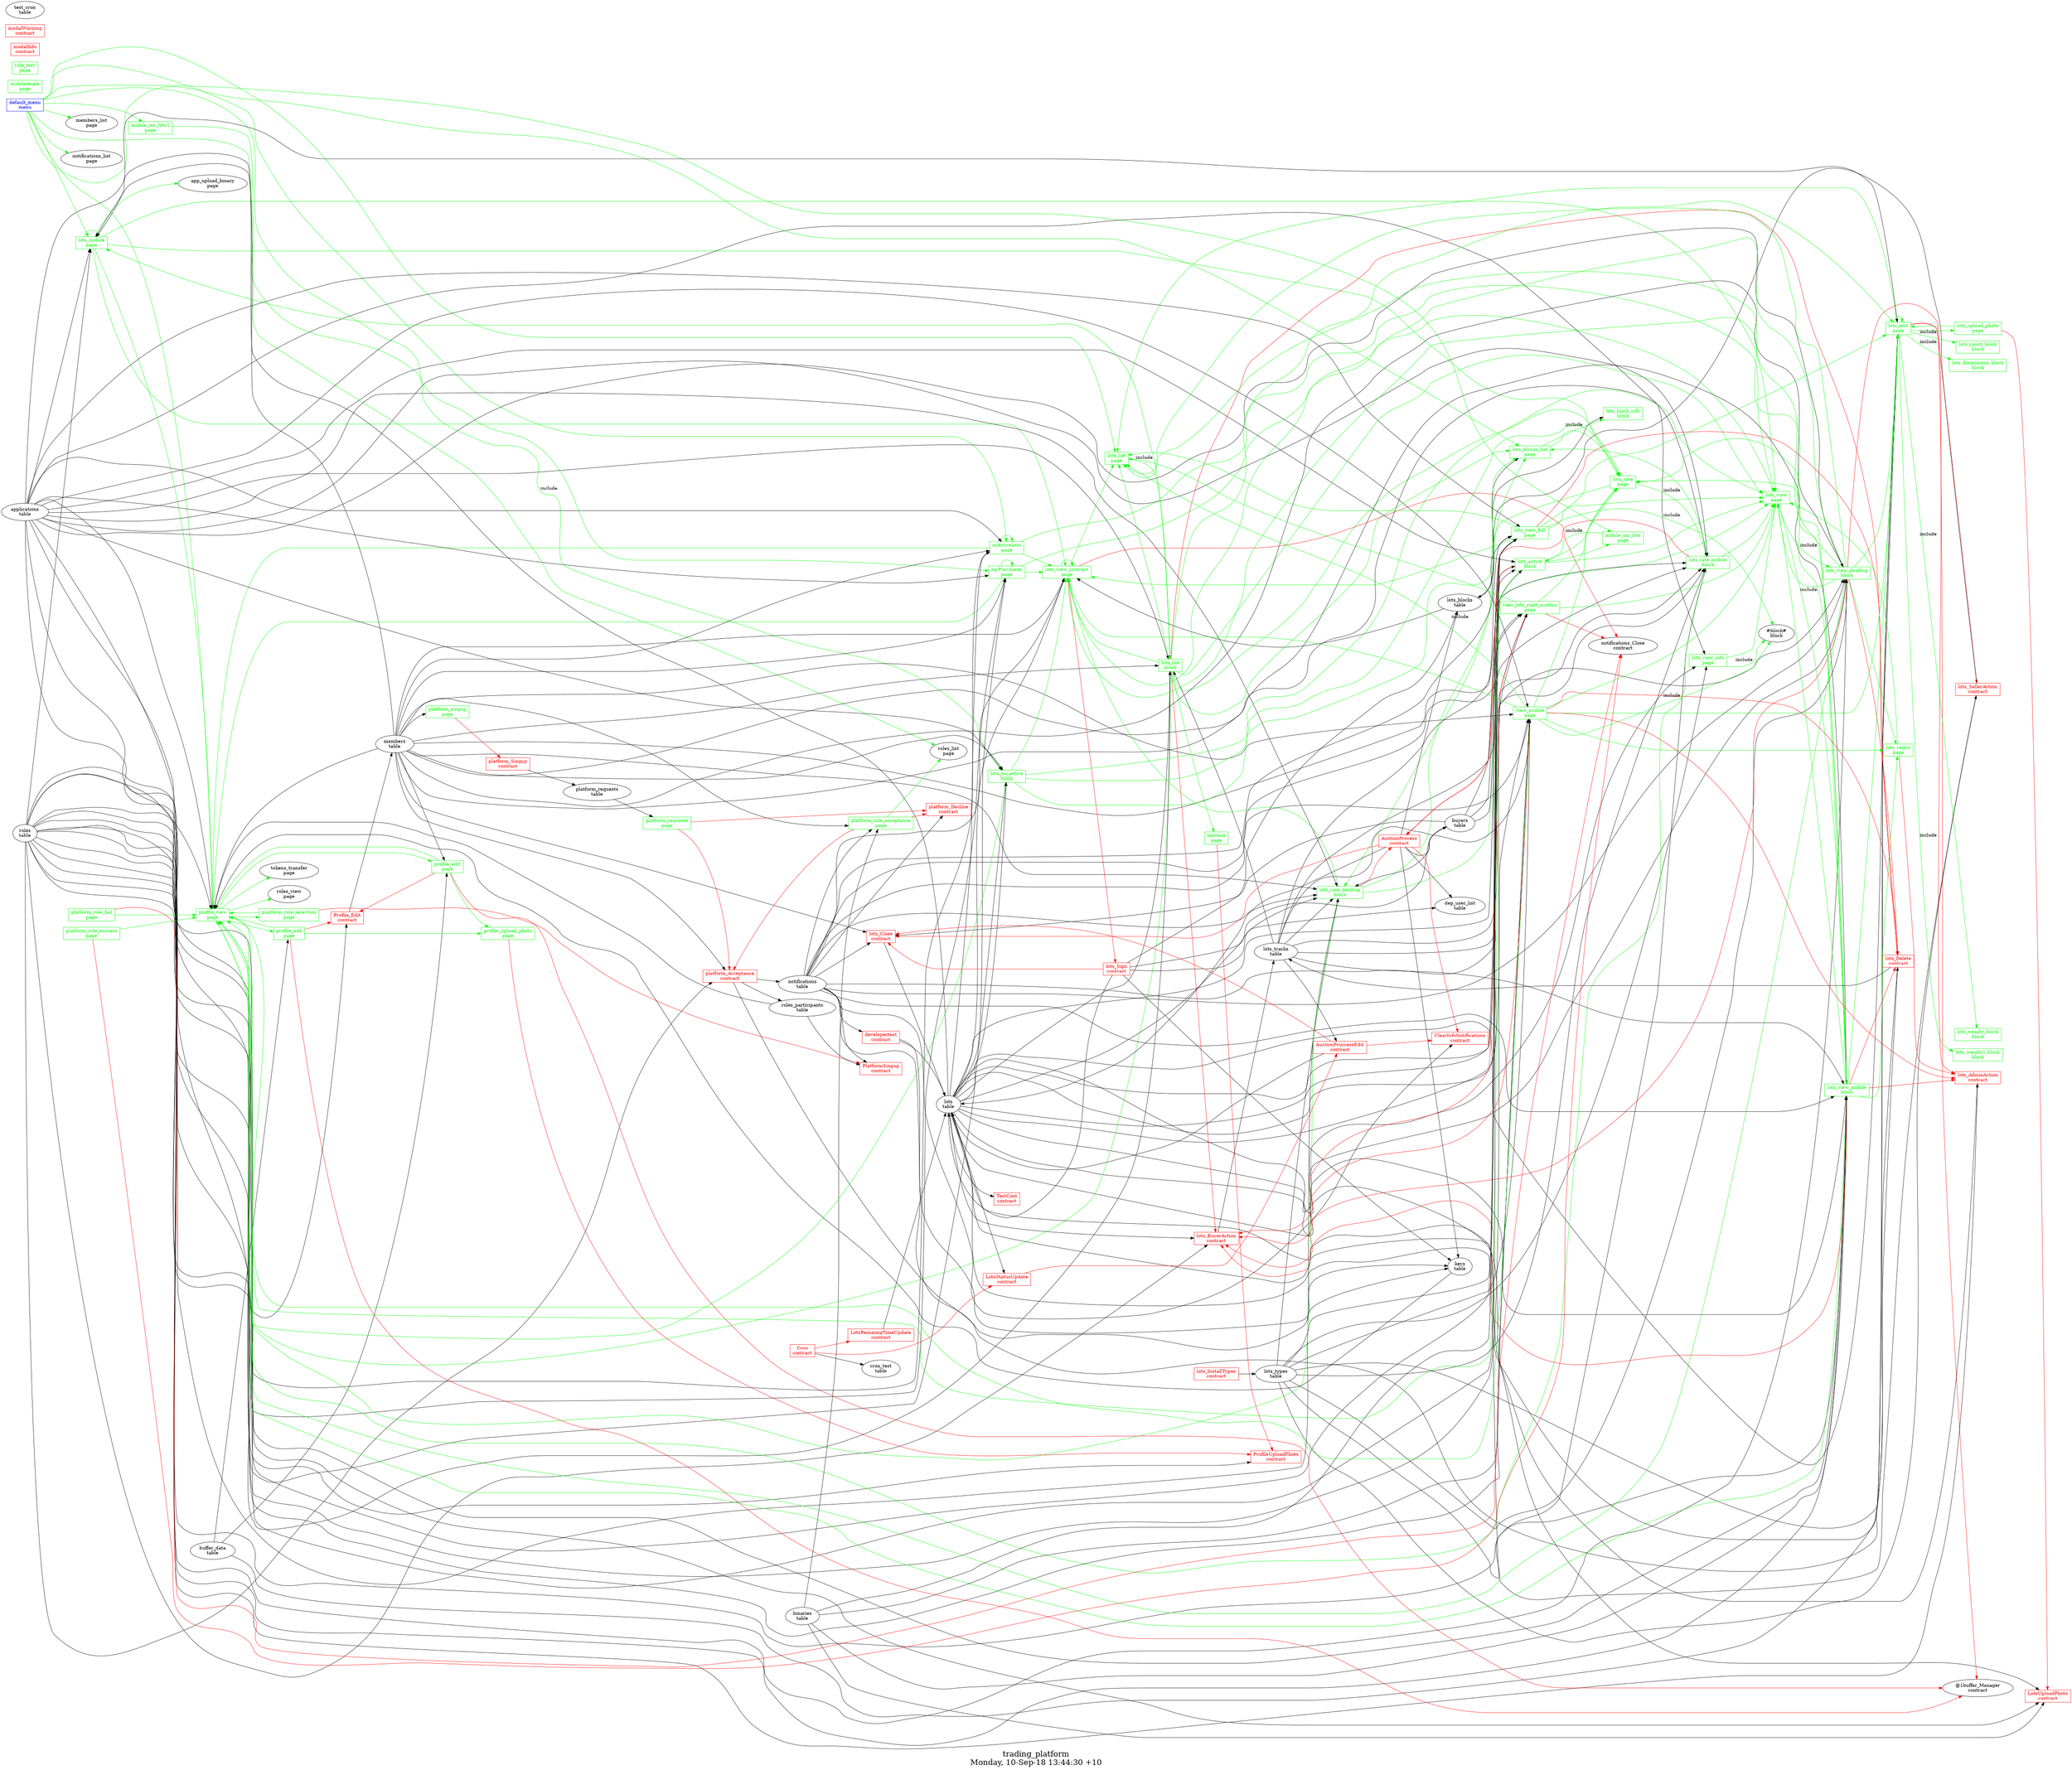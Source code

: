 digraph G {
fontsize="24";
label="trading_platform\nMonday, 10-Sep-18 13:44:30 +10";
nojustify=true;
ordering=out;
rankdir=LR;
size="30";
"default_menu\nmenu" -> "lots_mobile\npage"  [ color=green ]
"default_menu\nmenu" -> "lots_list\npage"  [ color=green ]
"default_menu\nmenu" -> "mActiveLots\npage"  [ color=green ]
"default_menu\nmenu" -> "mobile_my_lots\npage"  [ color=green ]
"default_menu\nmenu" -> "myPurchases\npage"  [ color=green ]
"default_menu\nmenu" -> "mobile_my_lots2\npage"  [ color=green ]
"default_menu\nmenu" -> "members_list\npage"  [ color=green ]
"default_menu\nmenu" -> "roles_list\npage"  [ color=green ]
"default_menu\nmenu" -> "notifications_list\npage"  [ color=green ]
"default_menu\nmenu" -> "profile_view\npage"  [ color=green ]
"default_menu\nmenu" -> "lots_blocks_list\npage"  [ color=green ]
"default_menu\nmenu" [color=blue, fontcolor=blue, group=menus, shape=record];
"lots_blocks\ntable" -> "lots_blocks_list\npage"
"lots_blocks_list\npage" -> "lots_rate\npage"  [ color=green ]
"lots_blocks_list\npage" -> "lots_block_info\nblock"  [ color=green, label=include ]
"lots_blocks_list\npage" [color=green, fontcolor=green, group=pages, shape=record];
"lots_edit\npage" -> "@1buffer_Manager\ncontract"  [ color=red ]
"lots_edit\npage" -> "lots_SellerAction\ncontract"  [ color=red ]
"applications\ntable" -> "lots_edit\npage"
"buffer_data\ntable" -> "lots_edit\npage"
"lots\ntable" -> "lots_edit\npage"
"lots_types\ntable" -> "lots_edit\npage"
"lots_edit\npage" -> "lots_upload_photo\npage"  [ color=green ]
"lots_edit\npage" -> "lots_list\npage"  [ color=green ]
"lots_edit\npage" -> "lots_edit\npage"  [ color=green ]
"lots_edit\npage" -> "lots_count_block\nblock"  [ color=green, label=include ]
"lots_edit\npage" -> "lots_dimensions_block\nblock"  [ color=green, label=include ]
"lots_edit\npage" -> "lots_weight_block\nblock"  [ color=green, label=include ]
"lots_edit\npage" -> "lots_weight2_block\nblock"  [ color=green, label=include ]
"lots_edit\npage" [color=green, fontcolor=green, group=pages, shape=record];
"lots_list\npage" -> "lots_list\nblock"  [ color=green, label=include ]
"lots_list\npage" [color=green, fontcolor=green, group=pages, shape=record];
"applications\ntable" -> "lots_mobile\npage"
"roles\ntable" -> "lots_mobile\npage"
"lots\ntable" -> "lots_mobile\npage"
"members\ntable" -> "lots_mobile\npage"
"lots_mobile\npage" -> "lots_mobile\npage"  [ color=green ]
"lots_mobile\npage" -> "app_upload_binary\npage"  [ color=green ]
"lots_mobile\npage" -> "lots_view\npage"  [ color=green ]
"lots_mobile\npage" -> "profile_view\npage"  [ color=green ]
"lots_mobile\npage" -> "lots_rate\npage"  [ color=green ]
"lots_mobile\npage" -> "lots_view_contract\npage"  [ color=green ]
"lots_mobile\npage" [color=green, fontcolor=green, group=pages, shape=record];
"lots_rate\npage" -> "lots_rate_desktop\nblock"  [ color=green, label=include ]
"lots_rate\npage" -> "lots_rate_mobile\nblock"  [ color=green, label=include ]
"lots_rate\npage" [color=green, fontcolor=green, group=pages, shape=record];
"lots_reject\npage" -> "lots_AdminAction\ncontract"  [ color=red ]
"lots_reject\npage" -> "lots_view\npage"  [ color=green ]
"lots_reject\npage" [color=green, fontcolor=green, group=pages, shape=record];
"lots_upload_photo\npage" -> "LotsUploadPhoto\ncontract"  [ color=red ]
"lots_upload_photo\npage" -> "lots_edit\npage"  [ color=green ]
"lots_upload_photo\npage" [color=green, fontcolor=green, group=pages, shape=record];
"lots_view\npage" -> "lots_view_desktop\nblock"  [ color=green, label=include ]
"lots_view\npage" -> "lots_view_mobile\nblock"  [ color=green, label=include ]
"lots_view\npage" [color=green, fontcolor=green, group=pages, shape=record];
"lots_view_contract\npage" -> "notifications_Close\ncontract"  [ color=red ]
"lots_view_contract\npage" -> "lots_Sign\ncontract"  [ color=red ]
"notifications\ntable" -> "lots_view_contract\npage"
"lots\ntable" -> "lots_view_contract\npage"
"members\ntable" -> "lots_view_contract\npage"
"lots_blocks\ntable" -> "lots_view_contract\npage"
"lots_view_contract\npage" -> "lots_list\npage"  [ color=green ]
"lots_view_contract\npage" -> "lots_view_contract\npage"  [ color=green ]
"lots_view_contract\npage" [color=green, fontcolor=green, group=pages, shape=record];
"lots_view_full\npage" -> "lots_Delete\ncontract"  [ color=red ]
"applications\ntable" -> "lots_view_full\npage"
"roles\ntable" -> "lots_view_full\npage"
"notifications\ntable" -> "lots_view_full\npage"
"lots\ntable" -> "lots_view_full\npage"
"lots_types\ntable" -> "lots_view_full\npage"
"lots_tracks\ntable" -> "lots_view_full\npage"
"binaries\ntable" -> "lots_view_full\npage"
"buyers\ntable" -> "lots_view_full\npage"
"lots_view_full\npage" -> "lots_view_contract\npage"  [ color=green ]
"lots_view_full\npage" -> "lots_view\npage"  [ color=green ]
"lots_view_full\npage" -> "lots_edit\npage"  [ color=green ]
"lots_view_full\npage" -> "lots_list\npage"  [ color=green ]
"lots_view_full\npage" -> "#block#\nblock"  [ color=green, label=include ]
"lots_view_full\npage" [color=green, fontcolor=green, group=pages, shape=record];
"applications\ntable" -> "lots_view_info\npage"
"lots\ntable" -> "lots_view_info\npage"
"lots_types\ntable" -> "lots_view_info\npage"
"lots_view_info\npage" -> "lots_view\npage"  [ color=green ]
"lots_view_info\npage" -> "#block#\nblock"  [ color=green, label=include ]
"lots_view_info\npage" [color=green, fontcolor=green, group=pages, shape=record];
"members\ntable" -> "mActiveLots\npage"
"roles\ntable" -> "mActiveLots\npage"
"applications\ntable" -> "mActiveLots\npage"
"lots\ntable" -> "mActiveLots\npage"
"mActiveLots\npage" -> "mActiveLots\npage"  [ color=green ]
"mActiveLots\npage" -> "lots_view\npage"  [ color=green ]
"mActiveLots\npage" -> "profile_view\npage"  [ color=green ]
"mActiveLots\npage" -> "lots_view_contract\npage"  [ color=green ]
"mActiveLots\npage" [color=green, fontcolor=green, group=pages, shape=record];
"mobileAngle\npage" [color=green, fontcolor=green, group=pages, shape=record];
"mobile_my_lots\npage" -> "lots_actice\nblock"  [ color=green, label=include ]
"mobile_my_lots\npage" [color=green, fontcolor=green, group=pages, shape=record];
"mobile_my_lots2\npage" -> "lots_no_active\nblock"  [ color=green, label=include ]
"mobile_my_lots2\npage" [color=green, fontcolor=green, group=pages, shape=record];
"members\ntable" -> "myPurchases\npage"
"roles\ntable" -> "myPurchases\npage"
"applications\ntable" -> "myPurchases\npage"
"lots\ntable" -> "myPurchases\npage"
"myPurchases\npage" -> "myPurchases\npage"  [ color=green ]
"myPurchases\npage" -> "lots_view\npage"  [ color=green ]
"myPurchases\npage" -> "profile_view\npage"  [ color=green ]
"myPurchases\npage" -> "lots_view_contract\npage"  [ color=green ]
"myPurchases\npage" [color=green, fontcolor=green, group=pages, shape=record];
"platform_requests\npage" -> "platform_Acceptance\ncontract"  [ color=red ]
"platform_requests\npage" -> "platform_Decline\ncontract"  [ color=red ]
"platform_requests\ntable" -> "platform_requests\npage"
"platform_requests\npage" [color=green, fontcolor=green, group=pages, shape=record];
"platform_role_acceptance\npage" -> "platform_Acceptance\ncontract"  [ color=red ]
"platform_role_acceptance\npage" -> "platform_Decline\ncontract"  [ color=red ]
"notifications\ntable" -> "platform_role_acceptance\npage"
"binaries\ntable" -> "platform_role_acceptance\npage"
"members\ntable" -> "platform_role_acceptance\npage"
"platform_role_acceptance\npage" -> "roles_list\npage"  [ color=green ]
"platform_role_acceptance\npage" [color=green, fontcolor=green, group=pages, shape=record];
"platform_role_fail\npage" -> "notifications_Close\ncontract"  [ color=red ]
"platform_role_fail\npage" -> "profile_view\npage"  [ color=green ]
"platform_role_fail\npage" [color=green, fontcolor=green, group=pages, shape=record];
"platform_role_selection\npage" -> "PlatformSingup\ncontract"  [ color=red ]
"platform_role_selection\npage" -> "profile_view\npage"  [ color=green ]
"platform_role_selection\npage" [color=green, fontcolor=green, group=pages, shape=record];
"platform_role_success\npage" -> "notifications_Close\ncontract"  [ color=red ]
"platform_role_success\npage" -> "profile_view\npage"  [ color=green ]
"platform_role_success\npage" [color=green, fontcolor=green, group=pages, shape=record];
"platform_singup\npage" -> "platform_Singup\ncontract"  [ color=red ]
"members\ntable" -> "platform_singup\npage"
"platform_singup\npage" [color=green, fontcolor=green, group=pages, shape=record];
"profile_add\npage" -> "@1buffer_Manager\ncontract"  [ color=red ]
"profile_add\npage" -> "Profile_Edit\ncontract"  [ color=red ]
"buffer_data\ntable" -> "profile_add\npage"
"profile_add\npage" -> "profile_view\npage"  [ color=green ]
"profile_add\npage" -> "profile_upload_photo\npage"  [ color=green ]
"profile_add\npage" [color=green, fontcolor=green, group=pages, shape=record];
"profile_edit\npage" -> "@1buffer_Manager\ncontract"  [ color=red ]
"profile_edit\npage" -> "Profile_Edit\ncontract"  [ color=red ]
"members\ntable" -> "profile_edit\npage"
"buffer_data\ntable" -> "profile_edit\npage"
"profile_edit\npage" -> "profile_view\npage"  [ color=green ]
"profile_edit\npage" -> "profile_upload_photo\npage"  [ color=green ]
"profile_edit\npage" [color=green, fontcolor=green, group=pages, shape=record];
"profile_upload_photo\npage" -> "ProfileUploadPhoto\ncontract"  [ color=red ]
"profile_upload_photo\npage" [color=green, fontcolor=green, group=pages, shape=record];
"members\ntable" -> "profile_view\npage"
"roles\ntable" -> "profile_view\npage"
"applications\ntable" -> "profile_view\npage"
"roles_participants\ntable" -> "profile_view\npage"
"keys\ntable" -> "profile_view\npage"
"profile_view\npage" -> "profile_edit\npage"  [ color=green ]
"profile_view\npage" -> "tokens_transfer\npage"  [ color=green ]
"profile_view\npage" -> "roles_view\npage"  [ color=green ]
"profile_view\npage" -> "platform_role_selection\npage"  [ color=green ]
"profile_view\npage" -> "profile_add\npage"  [ color=green ]
"profile_view\npage" [color=green, fontcolor=green, group=pages, shape=record];
"role_test\npage" [color=green, fontcolor=green, group=pages, shape=record];
"testtest\npage" -> "ProfileUploadPhoto\ncontract"  [ color=red ]
"testtest\npage" [color=green, fontcolor=green, group=pages, shape=record];
"view_lots_start_auction\npage" -> "lots_BuyerAction\ncontract"  [ color=red ]
"view_lots_start_auction\npage" -> "notifications_Close\ncontract"  [ color=red ]
"notifications\ntable" -> "view_lots_start_auction\npage"
"lots\ntable" -> "view_lots_start_auction\npage"
"roles\ntable" -> "view_lots_start_auction\npage"
"lots_tracks\ntable" -> "view_lots_start_auction\npage"
"view_lots_start_auction\npage" -> "lots_list\npage"  [ color=green ]
"view_lots_start_auction\npage" -> "lots_rate\npage"  [ color=green ]
"view_lots_start_auction\npage" -> "lots_view\npage"  [ color=green ]
"view_lots_start_auction\npage" [color=green, fontcolor=green, group=pages, shape=record];
"view_mobile\npage" -> "lots_Delete\ncontract"  [ color=red ]
"view_mobile\npage" -> "lots_AdminAction\ncontract"  [ color=red ]
"view_mobile\npage" -> "lots_BuyerAction\ncontract"  [ color=red ]
"applications\ntable" -> "view_mobile\npage"
"roles\ntable" -> "view_mobile\npage"
"notifications\ntable" -> "view_mobile\npage"
"lots\ntable" -> "view_mobile\npage"
"lots_types\ntable" -> "view_mobile\npage"
"lots_tracks\ntable" -> "view_mobile\npage"
"binaries\ntable" -> "view_mobile\npage"
"members\ntable" -> "view_mobile\npage"
"view_mobile\npage" -> "lots_rate\npage"  [ color=green ]
"view_mobile\npage" -> "lots_view_contract\npage"  [ color=green ]
"view_mobile\npage" -> "profile_view\npage"  [ color=green ]
"view_mobile\npage" -> "lots_list\npage"  [ color=green ]
"view_mobile\npage" -> "lots_edit\npage"  [ color=green ]
"view_mobile\npage" -> "lots_reject\npage"  [ color=green ]
"view_mobile\npage" -> "lots_view\npage"  [ color=green ]
"view_mobile\npage" -> "#block#\nblock"  [ color=green, label=include ]
"view_mobile\npage" [color=green, fontcolor=green, group=pages, shape=record];
"lots_actice\nblock" -> "AuctionProcess\ncontract"  [ color=red ]
"members\ntable" -> "lots_actice\nblock"
"roles\ntable" -> "lots_actice\nblock"
"applications\ntable" -> "lots_actice\nblock"
"lots\ntable" -> "lots_actice\nblock"
"buyers\ntable" -> "lots_actice\nblock"
"lots_actice\nblock" -> "profile_view\npage"  [ color=green ]
"lots_actice\nblock" -> "lots_view\npage"  [ color=green ]
"lots_actice\nblock" -> "lots_rate\npage"  [ color=green ]
"lots_actice\nblock" -> "mobile_my_lots\npage"  [ color=green ]
"lots_actice\nblock" [color=green, fontcolor=green, group=blocks, shape=record];
"lots_blocks\ntable" -> "lots_block_info\nblock"
"lots_block_info\nblock" [color=green, fontcolor=green, group=blocks, shape=record];
"lots_count_block\nblock" [color=green, fontcolor=green, group=blocks, shape=record];
"lots_dimensions_block\nblock" [color=green, fontcolor=green, group=blocks, shape=record];
"lots_list\nblock" -> "lots_BuyerAction\ncontract"  [ color=red ]
"lots_list\nblock" -> "lots_Delete\ncontract"  [ color=red ]
"applications\ntable" -> "lots_list\nblock"
"roles\ntable" -> "lots_list\nblock"
"lots\ntable" -> "lots_list\nblock"
"members\ntable" -> "lots_list\nblock"
"lots_tracks\ntable" -> "lots_list\nblock"
"lots_list\nblock" -> "lots_edit\npage"  [ color=green ]
"lots_list\nblock" -> "testtest\npage"  [ color=green ]
"lots_list\nblock" -> "lots_mobile\npage"  [ color=green ]
"lots_list\nblock" -> "lots_list\npage"  [ color=green ]
"lots_list\nblock" -> "lots_view\npage"  [ color=green ]
"lots_list\nblock" -> "profile_view\npage"  [ color=green ]
"lots_list\nblock" -> "lots_rate\npage"  [ color=green ]
"lots_list\nblock" -> "lots_view_contract\npage"  [ color=green ]
"lots_list\nblock" -> "lots_blocks_list\npage"  [ color=green ]
"lots_list\nblock" [color=green, fontcolor=green, group=blocks, shape=record];
"members\ntable" -> "lots_no_active\nblock"
"roles\ntable" -> "lots_no_active\nblock"
"applications\ntable" -> "lots_no_active\nblock"
"lots\ntable" -> "lots_no_active\nblock"
"lots_no_active\nblock" -> "profile_view\npage"  [ color=green ]
"lots_no_active\nblock" -> "lots_view\npage"  [ color=green ]
"lots_no_active\nblock" -> "lots_view_contract\npage"  [ color=green ]
"lots_no_active\nblock" -> "lots_rate\npage"  [ color=green ]
"lots_no_active\nblock" -> "lots_blocks_list\npage"  [ color=green ]
"lots_no_active\nblock" [color=green, fontcolor=green, group=blocks, shape=record];
"lots_rate_desktop\nblock" -> "AuctionProcess\ncontract"  [ color=red ]
"applications\ntable" -> "lots_rate_desktop\nblock"
"roles\ntable" -> "lots_rate_desktop\nblock"
"notifications\ntable" -> "lots_rate_desktop\nblock"
"lots\ntable" -> "lots_rate_desktop\nblock"
"lots_types\ntable" -> "lots_rate_desktop\nblock"
"lots_tracks\ntable" -> "lots_rate_desktop\nblock"
"buyers\ntable" -> "lots_rate_desktop\nblock"
"members\ntable" -> "lots_rate_desktop\nblock"
"lots_rate_desktop\nblock" -> "profile_view\npage"  [ color=green ]
"lots_rate_desktop\nblock" -> "lots_blocks_list\npage"  [ color=green ]
"lots_rate_desktop\nblock" -> "lots_view\npage"  [ color=green ]
"lots_rate_desktop\nblock" -> "lots_view_contract\npage"  [ color=green ]
"lots_rate_desktop\nblock" [color=green, fontcolor=green, group=blocks, shape=record];
"lots_rate_mobile\nblock" -> "AuctionProcess\ncontract"  [ color=red ]
"applications\ntable" -> "lots_rate_mobile\nblock"
"roles\ntable" -> "lots_rate_mobile\nblock"
"notifications\ntable" -> "lots_rate_mobile\nblock"
"lots\ntable" -> "lots_rate_mobile\nblock"
"lots_types\ntable" -> "lots_rate_mobile\nblock"
"lots_tracks\ntable" -> "lots_rate_mobile\nblock"
"buyers\ntable" -> "lots_rate_mobile\nblock"
"members\ntable" -> "lots_rate_mobile\nblock"
"lots_rate_mobile\nblock" -> "lots_view\npage"  [ color=green ]
"lots_rate_mobile\nblock" -> "profile_view\npage"  [ color=green ]
"lots_rate_mobile\nblock" -> "lots_blocks_list\npage"  [ color=green ]
"lots_rate_mobile\nblock" [color=green, fontcolor=green, group=blocks, shape=record];
"lots_view_desktop\nblock" -> "lots_Delete\ncontract"  [ color=red ]
"lots_view_desktop\nblock" -> "lots_AdminAction\ncontract"  [ color=red ]
"lots_view_desktop\nblock" -> "lots_BuyerAction\ncontract"  [ color=red ]
"applications\ntable" -> "lots_view_desktop\nblock"
"roles\ntable" -> "lots_view_desktop\nblock"
"notifications\ntable" -> "lots_view_desktop\nblock"
"lots\ntable" -> "lots_view_desktop\nblock"
"lots_types\ntable" -> "lots_view_desktop\nblock"
"lots_tracks\ntable" -> "lots_view_desktop\nblock"
"members\ntable" -> "lots_view_desktop\nblock"
"lots_view_desktop\nblock" -> "lots_view_contract\npage"  [ color=green ]
"lots_view_desktop\nblock" -> "lots_rate\npage"  [ color=green ]
"lots_view_desktop\nblock" -> "profile_view\npage"  [ color=green ]
"lots_view_desktop\nblock" -> "lots_list\npage"  [ color=green ]
"lots_view_desktop\nblock" -> "lots_edit\npage"  [ color=green ]
"lots_view_desktop\nblock" -> "lots_reject\npage"  [ color=green ]
"lots_view_desktop\nblock" -> "lots_view\npage"  [ color=green ]
"lots_view_desktop\nblock" [color=green, fontcolor=green, group=blocks, shape=record];
"lots_view_mobile\nblock" -> "lots_Delete\ncontract"  [ color=red ]
"lots_view_mobile\nblock" -> "lots_AdminAction\ncontract"  [ color=red ]
"lots_view_mobile\nblock" -> "lots_BuyerAction\ncontract"  [ color=red ]
"applications\ntable" -> "lots_view_mobile\nblock"
"roles\ntable" -> "lots_view_mobile\nblock"
"notifications\ntable" -> "lots_view_mobile\nblock"
"lots\ntable" -> "lots_view_mobile\nblock"
"lots_types\ntable" -> "lots_view_mobile\nblock"
"lots_tracks\ntable" -> "lots_view_mobile\nblock"
"members\ntable" -> "lots_view_mobile\nblock"
"binaries\ntable" -> "lots_view_mobile\nblock"
"lots_view_mobile\nblock" -> "profile_view\npage"  [ color=green ]
"lots_view_mobile\nblock" -> "lots_rate\npage"  [ color=green ]
"lots_view_mobile\nblock" -> "lots_list\npage"  [ color=green ]
"lots_view_mobile\nblock" -> "lots_edit\npage"  [ color=green ]
"lots_view_mobile\nblock" -> "lots_reject\npage"  [ color=green ]
"lots_view_mobile\nblock" -> "lots_view\npage"  [ color=green ]
"lots_view_mobile\nblock" -> "lots_view_contract\npage"  [ color=green ]
"lots_view_mobile\nblock" [color=green, fontcolor=green, group=blocks, shape=record];
"lots_weight2_block\nblock" [color=green, fontcolor=green, group=blocks, shape=record];
"lots_weight_block\nblock" [color=green, fontcolor=green, group=blocks, shape=record];
"AuctionProccessEdit\ncontract" -> "ClearInfoNotifications\ncontract"  [ color=red ]
"AuctionProccessEdit\ncontract" -> "lots_Close\ncontract"  [ color=red ]
"AuctionProccessEdit\ncontract" -> "lots\ntable"  [ color="" ]
"lots_tracks\ntable" -> "AuctionProccessEdit\ncontract"
"AuctionProccessEdit\ncontract" [color=red, fontcolor=red, group=contracts, shape=record];
"AuctionProcess\ncontract" -> "ClearInfoNotifications\ncontract"  [ color=red ]
"AuctionProcess\ncontract" -> "lots_Close\ncontract"  [ color=red ]
"AuctionProcess\ncontract" -> "lots_blocks\ntable"  [ color="" ]
"AuctionProcess\ncontract" -> "keys\ntable"  [ color="" ]
"AuctionProcess\ncontract" -> "lots\ntable"  [ color="" ]
"AuctionProcess\ncontract" -> "buyers\ntable"  [ color="" ]
"AuctionProcess\ncontract" -> "dep_user_list\ntable"  [ color="" ]
"AuctionProcess\ncontract" [color=red, fontcolor=red, group=contracts, shape=record];
"notifications\ntable" -> "ClearInfoNotifications\ncontract"
"ClearInfoNotifications\ncontract" [color=red, fontcolor=red, group=contracts, shape=record];
"Cron\ncontract" -> "LotsRemainigTimeUpdate\ncontract"  [ color=red ]
"Cron\ncontract" -> "LotsStatusUpdate\ncontract"  [ color=red ]
"Cron\ncontract" -> "cron_test\ntable"  [ color="" ]
"Cron\ncontract" [color=red, fontcolor=red, group=contracts, shape=record];
"LotsRemainigTimeUpdate\ncontract" -> "lots\ntable"  [ color="" ]
"LotsRemainigTimeUpdate\ncontract" [color=red, fontcolor=red, group=contracts, shape=record];
"LotsStatusUpdate\ncontract" -> "AuctionProccessEdit\ncontract"  [ color=red ]
"lots\ntable" -> "LotsStatusUpdate\ncontract"
"LotsStatusUpdate\ncontract" [color=red, fontcolor=red, group=contracts, shape=record];
"lots\ntable" -> "LotsUploadPhoto\ncontract"
"binaries\ntable" -> "LotsUploadPhoto\ncontract"
"applications\ntable" -> "LotsUploadPhoto\ncontract"
"LotsUploadPhoto\ncontract" [color=red, fontcolor=red, group=contracts, shape=record];
"roles_participants\ntable" -> "PlatformSingup\ncontract"
"notifications\ntable" -> "PlatformSingup\ncontract"
"PlatformSingup\ncontract" [color=red, fontcolor=red, group=contracts, shape=record];
"applications\ntable" -> "ProfileUploadPhoto\ncontract"
"ProfileUploadPhoto\ncontract" [color=red, fontcolor=red, group=contracts, shape=record];
"Profile_Edit\ncontract" -> "members\ntable"  [ color="" ]
"applications\ntable" -> "Profile_Edit\ncontract"
"Profile_Edit\ncontract" [color=red, fontcolor=red, group=contracts, shape=record];
"lots\ntable" -> "TestCont\ncontract"
"TestCont\ncontract" [color=red, fontcolor=red, group=contracts, shape=record];
"developertest\ncontract" -> "lots\ntable"  [ color="" ]
"developertest\ncontract" -> "keys\ntable"  [ color="" ]
"notifications\ntable" -> "developertest\ncontract"
"developertest\ncontract" [color=red, fontcolor=red, group=contracts, shape=record];
"lots_AdminAction\ncontract" -> "lots\ntable"  [ color="" ]
"roles\ntable" -> "lots_AdminAction\ncontract"
"lots_AdminAction\ncontract" [color=red, fontcolor=red, group=contracts, shape=record];
"lots_BuyerAction\ncontract" -> "lots_tracks\ntable"  [ color="" ]
"roles\ntable" -> "lots_BuyerAction\ncontract"
"lots\ntable" -> "lots_BuyerAction\ncontract"
"lots_BuyerAction\ncontract" [color=red, fontcolor=red, group=contracts, shape=record];
"lots_Close\ncontract" -> "lots\ntable"  [ color="" ]
"buyers\ntable" -> "lots_Close\ncontract"
"notifications\ntable" -> "lots_Close\ncontract"
"members\ntable" -> "lots_Close\ncontract"
"lots_Close\ncontract" [color=red, fontcolor=red, group=contracts, shape=record];
"lots_Delete\ncontract" -> "lots_tracks\ntable"  [ color="" ]
"lots_Delete\ncontract" -> "lots\ntable"  [ color="" ]
"notifications\ntable" -> "lots_Delete\ncontract"
"lots_Delete\ncontract" [color=red, fontcolor=red, group=contracts, shape=record];
"lots_InstallTypes\ncontract" -> "lots_types\ntable"  [ color="" ]
"lots_InstallTypes\ncontract" [color=red, fontcolor=red, group=contracts, shape=record];
"lots_SellerAction\ncontract" -> "lots_blocks\ntable"  [ color="" ]
"lots_SellerAction\ncontract" -> "lots\ntable"  [ color="" ]
"lots_types\ntable" -> "lots_SellerAction\ncontract"
"lots_SellerAction\ncontract" [color=red, fontcolor=red, group=contracts, shape=record];
"lots_Sign\ncontract" -> "lots_Close\ncontract"  [ color=red ]
"lots_Sign\ncontract" -> "lots_blocks\ntable"  [ color="" ]
"lots_Sign\ncontract" -> "buyers\ntable"  [ color="" ]
"lots_Sign\ncontract" -> "keys\ntable"  [ color="" ]
"lots_Sign\ncontract" -> "dep_user_list\ntable"  [ color="" ]
"lots_Sign\ncontract" -> "lots\ntable"  [ color="" ]
"lots_Sign\ncontract" [color=red, fontcolor=red, group=contracts, shape=record];
"modalInfo\ncontract" [color=red, fontcolor=red, group=contracts, shape=record];
"modalWarning\ncontract" [color=red, fontcolor=red, group=contracts, shape=record];
"platform_Acceptance\ncontract" -> "roles_participants\ntable"  [ color="" ]
"platform_Acceptance\ncontract" -> "notifications\ntable"  [ color="" ]
"platform_Acceptance\ncontract" -> "keys\ntable"  [ color="" ]
"members\ntable" -> "platform_Acceptance\ncontract"
"roles\ntable" -> "platform_Acceptance\ncontract"
"platform_Acceptance\ncontract" [color=red, fontcolor=red, group=contracts, shape=record];
"notifications\ntable" -> "platform_Decline\ncontract"
"platform_Decline\ncontract" [color=red, fontcolor=red, group=contracts, shape=record];
"platform_Singup\ncontract" -> "platform_requests\ntable"  [ color="" ]
"platform_Singup\ncontract" [color=red, fontcolor=red, group=contracts, shape=record];
"buyers\ntable" [color="", fontcolor="", group=tables, shape=""];
"cron_test\ntable" [color="", fontcolor="", group=tables, shape=""];
"dep_user_list\ntable" [color="", fontcolor="", group=tables, shape=""];
"lots\ntable" [color="", fontcolor="", group=tables, shape=""];
"lots_blocks\ntable" [color="", fontcolor="", group=tables, shape=""];
"lots_tracks\ntable" [color="", fontcolor="", group=tables, shape=""];
"lots_types\ntable" [color="", fontcolor="", group=tables, shape=""];
"platform_requests\ntable" [color="", fontcolor="", group=tables, shape=""];
"test_cron\ntable" [color="", fontcolor="", group=tables, shape=""];
}
